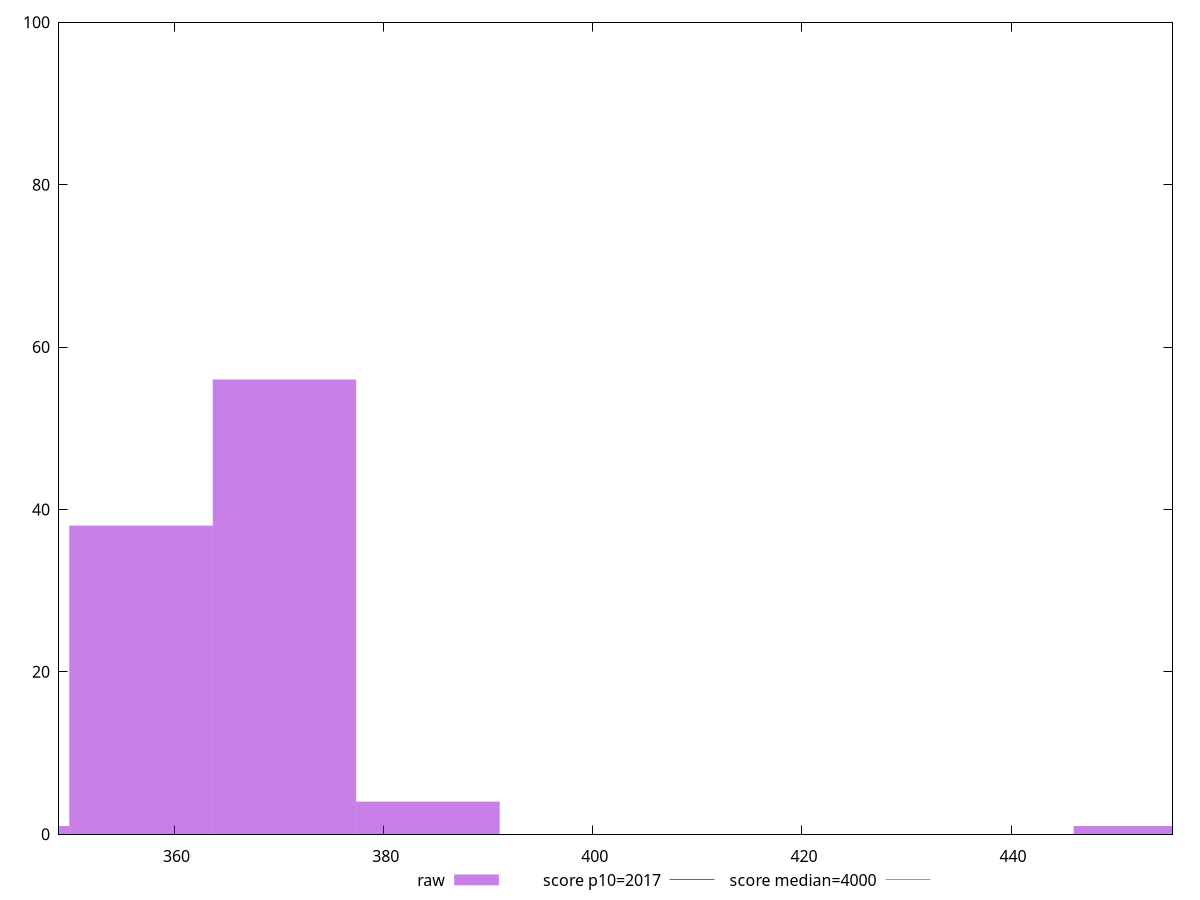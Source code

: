 reset

$raw <<EOF
356.7906984831962 38
370.5134176556268 56
384.2361368280574 4
452.84973269021054 1
343.06797931076557 1
EOF

set key outside below
set boxwidth 13.722719172430622
set xrange [348.948:455.44399999999996]
set yrange [0:100]
set style fill transparent solid 0.5 noborder

set parametric
set terminal svg size 640, 490 enhanced background rgb 'white'
set output "report_00007_2020-12-11T15:55:29.892Z/mainthread-work-breakdown/samples/pages+cached+noexternal+nofonts+nosvg+noimg+nocss/raw/histogram.svg"

plot $raw title "raw" with boxes, \
     2017,t title "score p10=2017", \
     4000,t title "score median=4000"

reset
